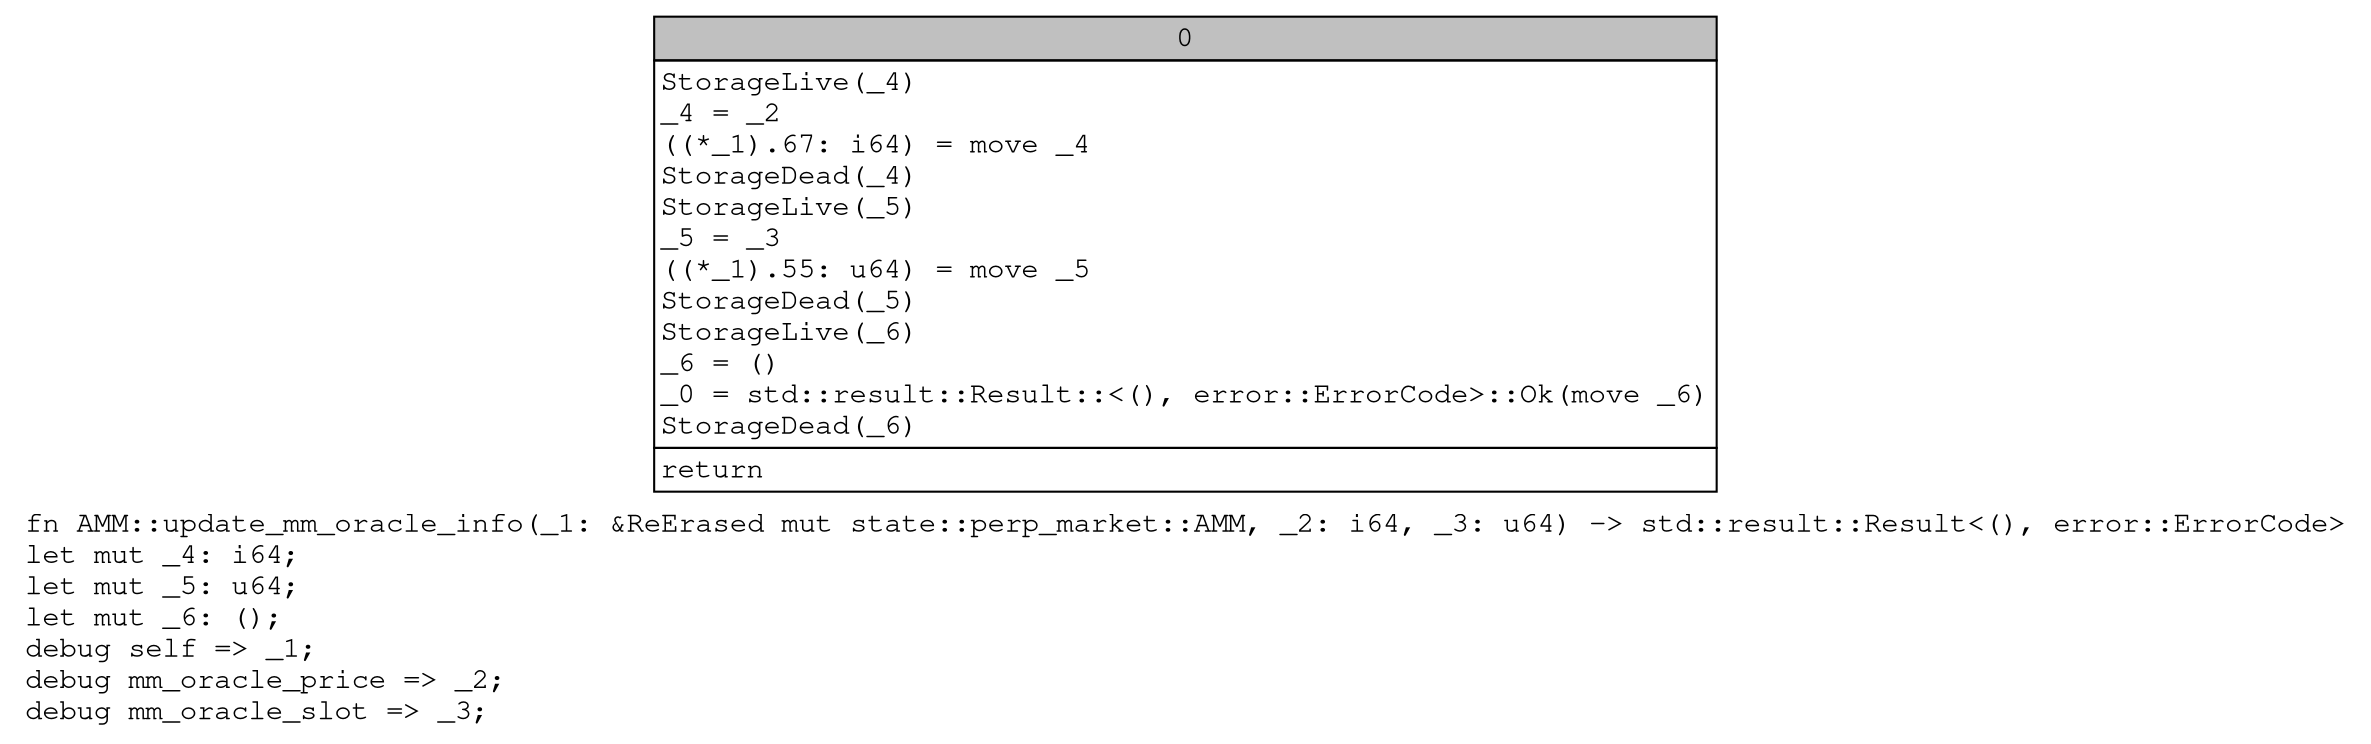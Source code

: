 digraph Mir_0_3845 {
    graph [fontname="Courier, monospace"];
    node [fontname="Courier, monospace"];
    edge [fontname="Courier, monospace"];
    label=<fn AMM::update_mm_oracle_info(_1: &amp;ReErased mut state::perp_market::AMM, _2: i64, _3: u64) -&gt; std::result::Result&lt;(), error::ErrorCode&gt;<br align="left"/>let mut _4: i64;<br align="left"/>let mut _5: u64;<br align="left"/>let mut _6: ();<br align="left"/>debug self =&gt; _1;<br align="left"/>debug mm_oracle_price =&gt; _2;<br align="left"/>debug mm_oracle_slot =&gt; _3;<br align="left"/>>;
    bb0__0_3845 [shape="none", label=<<table border="0" cellborder="1" cellspacing="0"><tr><td bgcolor="gray" align="center" colspan="1">0</td></tr><tr><td align="left" balign="left">StorageLive(_4)<br/>_4 = _2<br/>((*_1).67: i64) = move _4<br/>StorageDead(_4)<br/>StorageLive(_5)<br/>_5 = _3<br/>((*_1).55: u64) = move _5<br/>StorageDead(_5)<br/>StorageLive(_6)<br/>_6 = ()<br/>_0 = std::result::Result::&lt;(), error::ErrorCode&gt;::Ok(move _6)<br/>StorageDead(_6)<br/></td></tr><tr><td align="left">return</td></tr></table>>];
}
